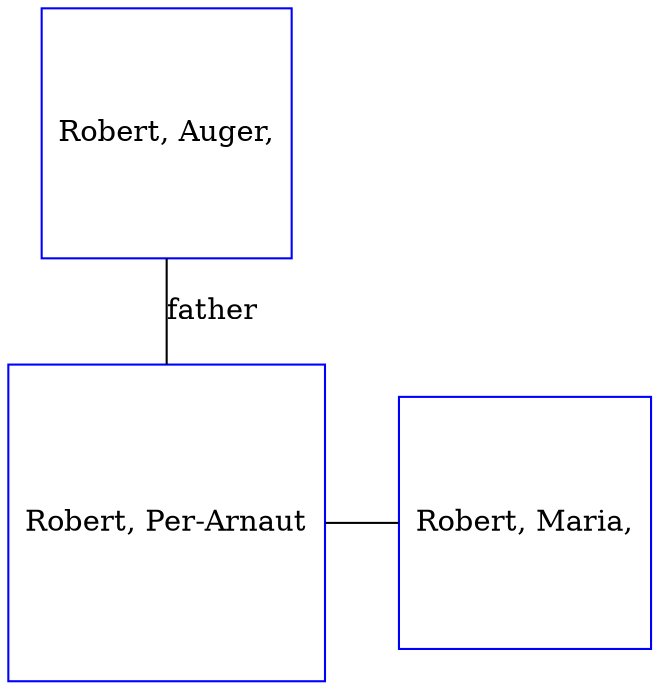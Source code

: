 digraph D {
    edge [dir=none];    node [shape=box];    "008546"   [label="Robert, Per-Arnaut", shape=box, regular=1, color="blue"] ;
"006853"   [label="Robert, Auger,", shape=box, regular=1, color="blue"] ;
"005227"   [label="Robert, Maria,", shape=box, regular=1, color="blue"] ;
{rank=same; 008546->005227};
006853->008546 [label="father",arrowsize=0.0]; 
}